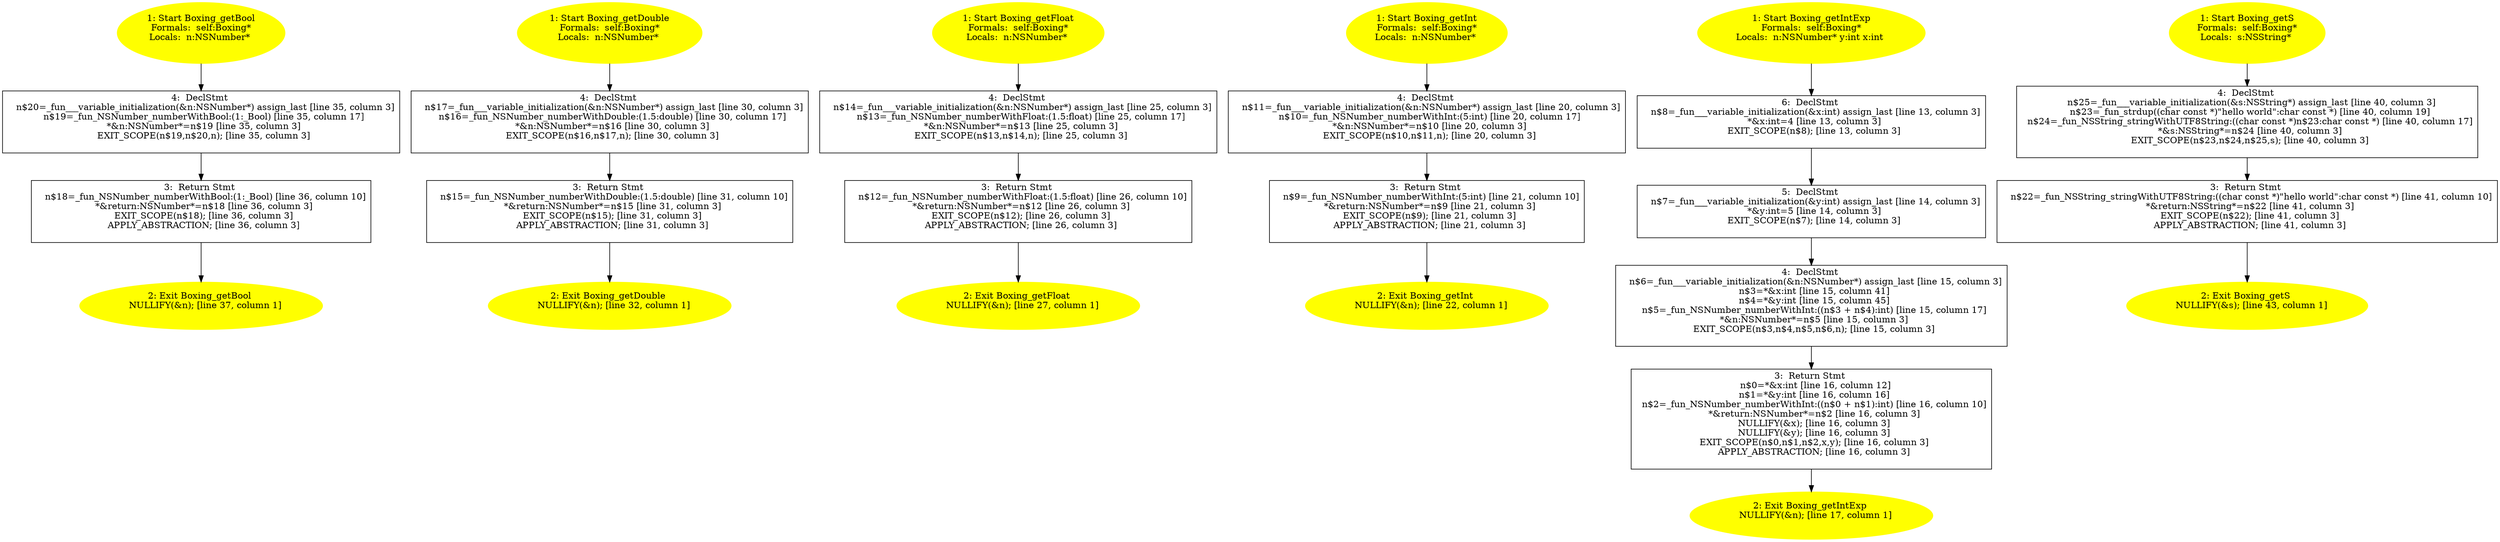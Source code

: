 /* @generated */
digraph cfg {
"getBool#Boxing#instance.3315ec58788820860ec4adc889dd7197_1" [label="1: Start Boxing_getBool\nFormals:  self:Boxing*\nLocals:  n:NSNumber* \n  " color=yellow style=filled]
	

	 "getBool#Boxing#instance.3315ec58788820860ec4adc889dd7197_1" -> "getBool#Boxing#instance.3315ec58788820860ec4adc889dd7197_4" ;
"getBool#Boxing#instance.3315ec58788820860ec4adc889dd7197_2" [label="2: Exit Boxing_getBool \n   NULLIFY(&n); [line 37, column 1]\n " color=yellow style=filled]
	

"getBool#Boxing#instance.3315ec58788820860ec4adc889dd7197_3" [label="3:  Return Stmt \n   n$18=_fun_NSNumber_numberWithBool:(1:_Bool) [line 36, column 10]\n  *&return:NSNumber*=n$18 [line 36, column 3]\n  EXIT_SCOPE(n$18); [line 36, column 3]\n  APPLY_ABSTRACTION; [line 36, column 3]\n " shape="box"]
	

	 "getBool#Boxing#instance.3315ec58788820860ec4adc889dd7197_3" -> "getBool#Boxing#instance.3315ec58788820860ec4adc889dd7197_2" ;
"getBool#Boxing#instance.3315ec58788820860ec4adc889dd7197_4" [label="4:  DeclStmt \n   n$20=_fun___variable_initialization(&n:NSNumber*) assign_last [line 35, column 3]\n  n$19=_fun_NSNumber_numberWithBool:(1:_Bool) [line 35, column 17]\n  *&n:NSNumber*=n$19 [line 35, column 3]\n  EXIT_SCOPE(n$19,n$20,n); [line 35, column 3]\n " shape="box"]
	

	 "getBool#Boxing#instance.3315ec58788820860ec4adc889dd7197_4" -> "getBool#Boxing#instance.3315ec58788820860ec4adc889dd7197_3" ;
"getDouble#Boxing#instance.d2ccf367cc9eb4c0b5e345694f262070_1" [label="1: Start Boxing_getDouble\nFormals:  self:Boxing*\nLocals:  n:NSNumber* \n  " color=yellow style=filled]
	

	 "getDouble#Boxing#instance.d2ccf367cc9eb4c0b5e345694f262070_1" -> "getDouble#Boxing#instance.d2ccf367cc9eb4c0b5e345694f262070_4" ;
"getDouble#Boxing#instance.d2ccf367cc9eb4c0b5e345694f262070_2" [label="2: Exit Boxing_getDouble \n   NULLIFY(&n); [line 32, column 1]\n " color=yellow style=filled]
	

"getDouble#Boxing#instance.d2ccf367cc9eb4c0b5e345694f262070_3" [label="3:  Return Stmt \n   n$15=_fun_NSNumber_numberWithDouble:(1.5:double) [line 31, column 10]\n  *&return:NSNumber*=n$15 [line 31, column 3]\n  EXIT_SCOPE(n$15); [line 31, column 3]\n  APPLY_ABSTRACTION; [line 31, column 3]\n " shape="box"]
	

	 "getDouble#Boxing#instance.d2ccf367cc9eb4c0b5e345694f262070_3" -> "getDouble#Boxing#instance.d2ccf367cc9eb4c0b5e345694f262070_2" ;
"getDouble#Boxing#instance.d2ccf367cc9eb4c0b5e345694f262070_4" [label="4:  DeclStmt \n   n$17=_fun___variable_initialization(&n:NSNumber*) assign_last [line 30, column 3]\n  n$16=_fun_NSNumber_numberWithDouble:(1.5:double) [line 30, column 17]\n  *&n:NSNumber*=n$16 [line 30, column 3]\n  EXIT_SCOPE(n$16,n$17,n); [line 30, column 3]\n " shape="box"]
	

	 "getDouble#Boxing#instance.d2ccf367cc9eb4c0b5e345694f262070_4" -> "getDouble#Boxing#instance.d2ccf367cc9eb4c0b5e345694f262070_3" ;
"getFloat#Boxing#instance.3de027274316c0cdfd230c6dbd0333a0_1" [label="1: Start Boxing_getFloat\nFormals:  self:Boxing*\nLocals:  n:NSNumber* \n  " color=yellow style=filled]
	

	 "getFloat#Boxing#instance.3de027274316c0cdfd230c6dbd0333a0_1" -> "getFloat#Boxing#instance.3de027274316c0cdfd230c6dbd0333a0_4" ;
"getFloat#Boxing#instance.3de027274316c0cdfd230c6dbd0333a0_2" [label="2: Exit Boxing_getFloat \n   NULLIFY(&n); [line 27, column 1]\n " color=yellow style=filled]
	

"getFloat#Boxing#instance.3de027274316c0cdfd230c6dbd0333a0_3" [label="3:  Return Stmt \n   n$12=_fun_NSNumber_numberWithFloat:(1.5:float) [line 26, column 10]\n  *&return:NSNumber*=n$12 [line 26, column 3]\n  EXIT_SCOPE(n$12); [line 26, column 3]\n  APPLY_ABSTRACTION; [line 26, column 3]\n " shape="box"]
	

	 "getFloat#Boxing#instance.3de027274316c0cdfd230c6dbd0333a0_3" -> "getFloat#Boxing#instance.3de027274316c0cdfd230c6dbd0333a0_2" ;
"getFloat#Boxing#instance.3de027274316c0cdfd230c6dbd0333a0_4" [label="4:  DeclStmt \n   n$14=_fun___variable_initialization(&n:NSNumber*) assign_last [line 25, column 3]\n  n$13=_fun_NSNumber_numberWithFloat:(1.5:float) [line 25, column 17]\n  *&n:NSNumber*=n$13 [line 25, column 3]\n  EXIT_SCOPE(n$13,n$14,n); [line 25, column 3]\n " shape="box"]
	

	 "getFloat#Boxing#instance.3de027274316c0cdfd230c6dbd0333a0_4" -> "getFloat#Boxing#instance.3de027274316c0cdfd230c6dbd0333a0_3" ;
"getInt#Boxing#instance.6b1205ea87bb285944ca74c0597dcf85_1" [label="1: Start Boxing_getInt\nFormals:  self:Boxing*\nLocals:  n:NSNumber* \n  " color=yellow style=filled]
	

	 "getInt#Boxing#instance.6b1205ea87bb285944ca74c0597dcf85_1" -> "getInt#Boxing#instance.6b1205ea87bb285944ca74c0597dcf85_4" ;
"getInt#Boxing#instance.6b1205ea87bb285944ca74c0597dcf85_2" [label="2: Exit Boxing_getInt \n   NULLIFY(&n); [line 22, column 1]\n " color=yellow style=filled]
	

"getInt#Boxing#instance.6b1205ea87bb285944ca74c0597dcf85_3" [label="3:  Return Stmt \n   n$9=_fun_NSNumber_numberWithInt:(5:int) [line 21, column 10]\n  *&return:NSNumber*=n$9 [line 21, column 3]\n  EXIT_SCOPE(n$9); [line 21, column 3]\n  APPLY_ABSTRACTION; [line 21, column 3]\n " shape="box"]
	

	 "getInt#Boxing#instance.6b1205ea87bb285944ca74c0597dcf85_3" -> "getInt#Boxing#instance.6b1205ea87bb285944ca74c0597dcf85_2" ;
"getInt#Boxing#instance.6b1205ea87bb285944ca74c0597dcf85_4" [label="4:  DeclStmt \n   n$11=_fun___variable_initialization(&n:NSNumber*) assign_last [line 20, column 3]\n  n$10=_fun_NSNumber_numberWithInt:(5:int) [line 20, column 17]\n  *&n:NSNumber*=n$10 [line 20, column 3]\n  EXIT_SCOPE(n$10,n$11,n); [line 20, column 3]\n " shape="box"]
	

	 "getInt#Boxing#instance.6b1205ea87bb285944ca74c0597dcf85_4" -> "getInt#Boxing#instance.6b1205ea87bb285944ca74c0597dcf85_3" ;
"getIntExp#Boxing#instance.1230c4f8d594629f186c72bd450c75b1_1" [label="1: Start Boxing_getIntExp\nFormals:  self:Boxing*\nLocals:  n:NSNumber* y:int x:int \n  " color=yellow style=filled]
	

	 "getIntExp#Boxing#instance.1230c4f8d594629f186c72bd450c75b1_1" -> "getIntExp#Boxing#instance.1230c4f8d594629f186c72bd450c75b1_6" ;
"getIntExp#Boxing#instance.1230c4f8d594629f186c72bd450c75b1_2" [label="2: Exit Boxing_getIntExp \n   NULLIFY(&n); [line 17, column 1]\n " color=yellow style=filled]
	

"getIntExp#Boxing#instance.1230c4f8d594629f186c72bd450c75b1_3" [label="3:  Return Stmt \n   n$0=*&x:int [line 16, column 12]\n  n$1=*&y:int [line 16, column 16]\n  n$2=_fun_NSNumber_numberWithInt:((n$0 + n$1):int) [line 16, column 10]\n  *&return:NSNumber*=n$2 [line 16, column 3]\n  NULLIFY(&x); [line 16, column 3]\n  NULLIFY(&y); [line 16, column 3]\n  EXIT_SCOPE(n$0,n$1,n$2,x,y); [line 16, column 3]\n  APPLY_ABSTRACTION; [line 16, column 3]\n " shape="box"]
	

	 "getIntExp#Boxing#instance.1230c4f8d594629f186c72bd450c75b1_3" -> "getIntExp#Boxing#instance.1230c4f8d594629f186c72bd450c75b1_2" ;
"getIntExp#Boxing#instance.1230c4f8d594629f186c72bd450c75b1_4" [label="4:  DeclStmt \n   n$6=_fun___variable_initialization(&n:NSNumber*) assign_last [line 15, column 3]\n  n$3=*&x:int [line 15, column 41]\n  n$4=*&y:int [line 15, column 45]\n  n$5=_fun_NSNumber_numberWithInt:((n$3 + n$4):int) [line 15, column 17]\n  *&n:NSNumber*=n$5 [line 15, column 3]\n  EXIT_SCOPE(n$3,n$4,n$5,n$6,n); [line 15, column 3]\n " shape="box"]
	

	 "getIntExp#Boxing#instance.1230c4f8d594629f186c72bd450c75b1_4" -> "getIntExp#Boxing#instance.1230c4f8d594629f186c72bd450c75b1_3" ;
"getIntExp#Boxing#instance.1230c4f8d594629f186c72bd450c75b1_5" [label="5:  DeclStmt \n   n$7=_fun___variable_initialization(&y:int) assign_last [line 14, column 3]\n  *&y:int=5 [line 14, column 3]\n  EXIT_SCOPE(n$7); [line 14, column 3]\n " shape="box"]
	

	 "getIntExp#Boxing#instance.1230c4f8d594629f186c72bd450c75b1_5" -> "getIntExp#Boxing#instance.1230c4f8d594629f186c72bd450c75b1_4" ;
"getIntExp#Boxing#instance.1230c4f8d594629f186c72bd450c75b1_6" [label="6:  DeclStmt \n   n$8=_fun___variable_initialization(&x:int) assign_last [line 13, column 3]\n  *&x:int=4 [line 13, column 3]\n  EXIT_SCOPE(n$8); [line 13, column 3]\n " shape="box"]
	

	 "getIntExp#Boxing#instance.1230c4f8d594629f186c72bd450c75b1_6" -> "getIntExp#Boxing#instance.1230c4f8d594629f186c72bd450c75b1_5" ;
"getS#Boxing#instance.97ccd331527b54376eb9b2b822cb25a3_1" [label="1: Start Boxing_getS\nFormals:  self:Boxing*\nLocals:  s:NSString* \n  " color=yellow style=filled]
	

	 "getS#Boxing#instance.97ccd331527b54376eb9b2b822cb25a3_1" -> "getS#Boxing#instance.97ccd331527b54376eb9b2b822cb25a3_4" ;
"getS#Boxing#instance.97ccd331527b54376eb9b2b822cb25a3_2" [label="2: Exit Boxing_getS \n   NULLIFY(&s); [line 43, column 1]\n " color=yellow style=filled]
	

"getS#Boxing#instance.97ccd331527b54376eb9b2b822cb25a3_3" [label="3:  Return Stmt \n   n$22=_fun_NSString_stringWithUTF8String:((char const *)\"hello world\":char const *) [line 41, column 10]\n  *&return:NSString*=n$22 [line 41, column 3]\n  EXIT_SCOPE(n$22); [line 41, column 3]\n  APPLY_ABSTRACTION; [line 41, column 3]\n " shape="box"]
	

	 "getS#Boxing#instance.97ccd331527b54376eb9b2b822cb25a3_3" -> "getS#Boxing#instance.97ccd331527b54376eb9b2b822cb25a3_2" ;
"getS#Boxing#instance.97ccd331527b54376eb9b2b822cb25a3_4" [label="4:  DeclStmt \n   n$25=_fun___variable_initialization(&s:NSString*) assign_last [line 40, column 3]\n  n$23=_fun_strdup((char const *)\"hello world\":char const *) [line 40, column 19]\n  n$24=_fun_NSString_stringWithUTF8String:((char const *)n$23:char const *) [line 40, column 17]\n  *&s:NSString*=n$24 [line 40, column 3]\n  EXIT_SCOPE(n$23,n$24,n$25,s); [line 40, column 3]\n " shape="box"]
	

	 "getS#Boxing#instance.97ccd331527b54376eb9b2b822cb25a3_4" -> "getS#Boxing#instance.97ccd331527b54376eb9b2b822cb25a3_3" ;
}
